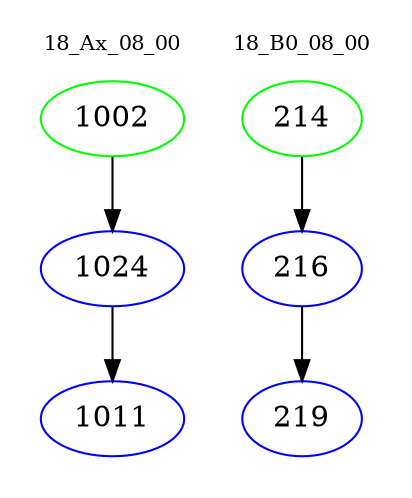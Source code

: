 digraph{
subgraph cluster_0 {
color = white
label = "18_Ax_08_00";
fontsize=10;
T0_1002 [label="1002", color="green"]
T0_1002 -> T0_1024 [color="black"]
T0_1024 [label="1024", color="blue"]
T0_1024 -> T0_1011 [color="black"]
T0_1011 [label="1011", color="blue"]
}
subgraph cluster_1 {
color = white
label = "18_B0_08_00";
fontsize=10;
T1_214 [label="214", color="green"]
T1_214 -> T1_216 [color="black"]
T1_216 [label="216", color="blue"]
T1_216 -> T1_219 [color="black"]
T1_219 [label="219", color="blue"]
}
}
